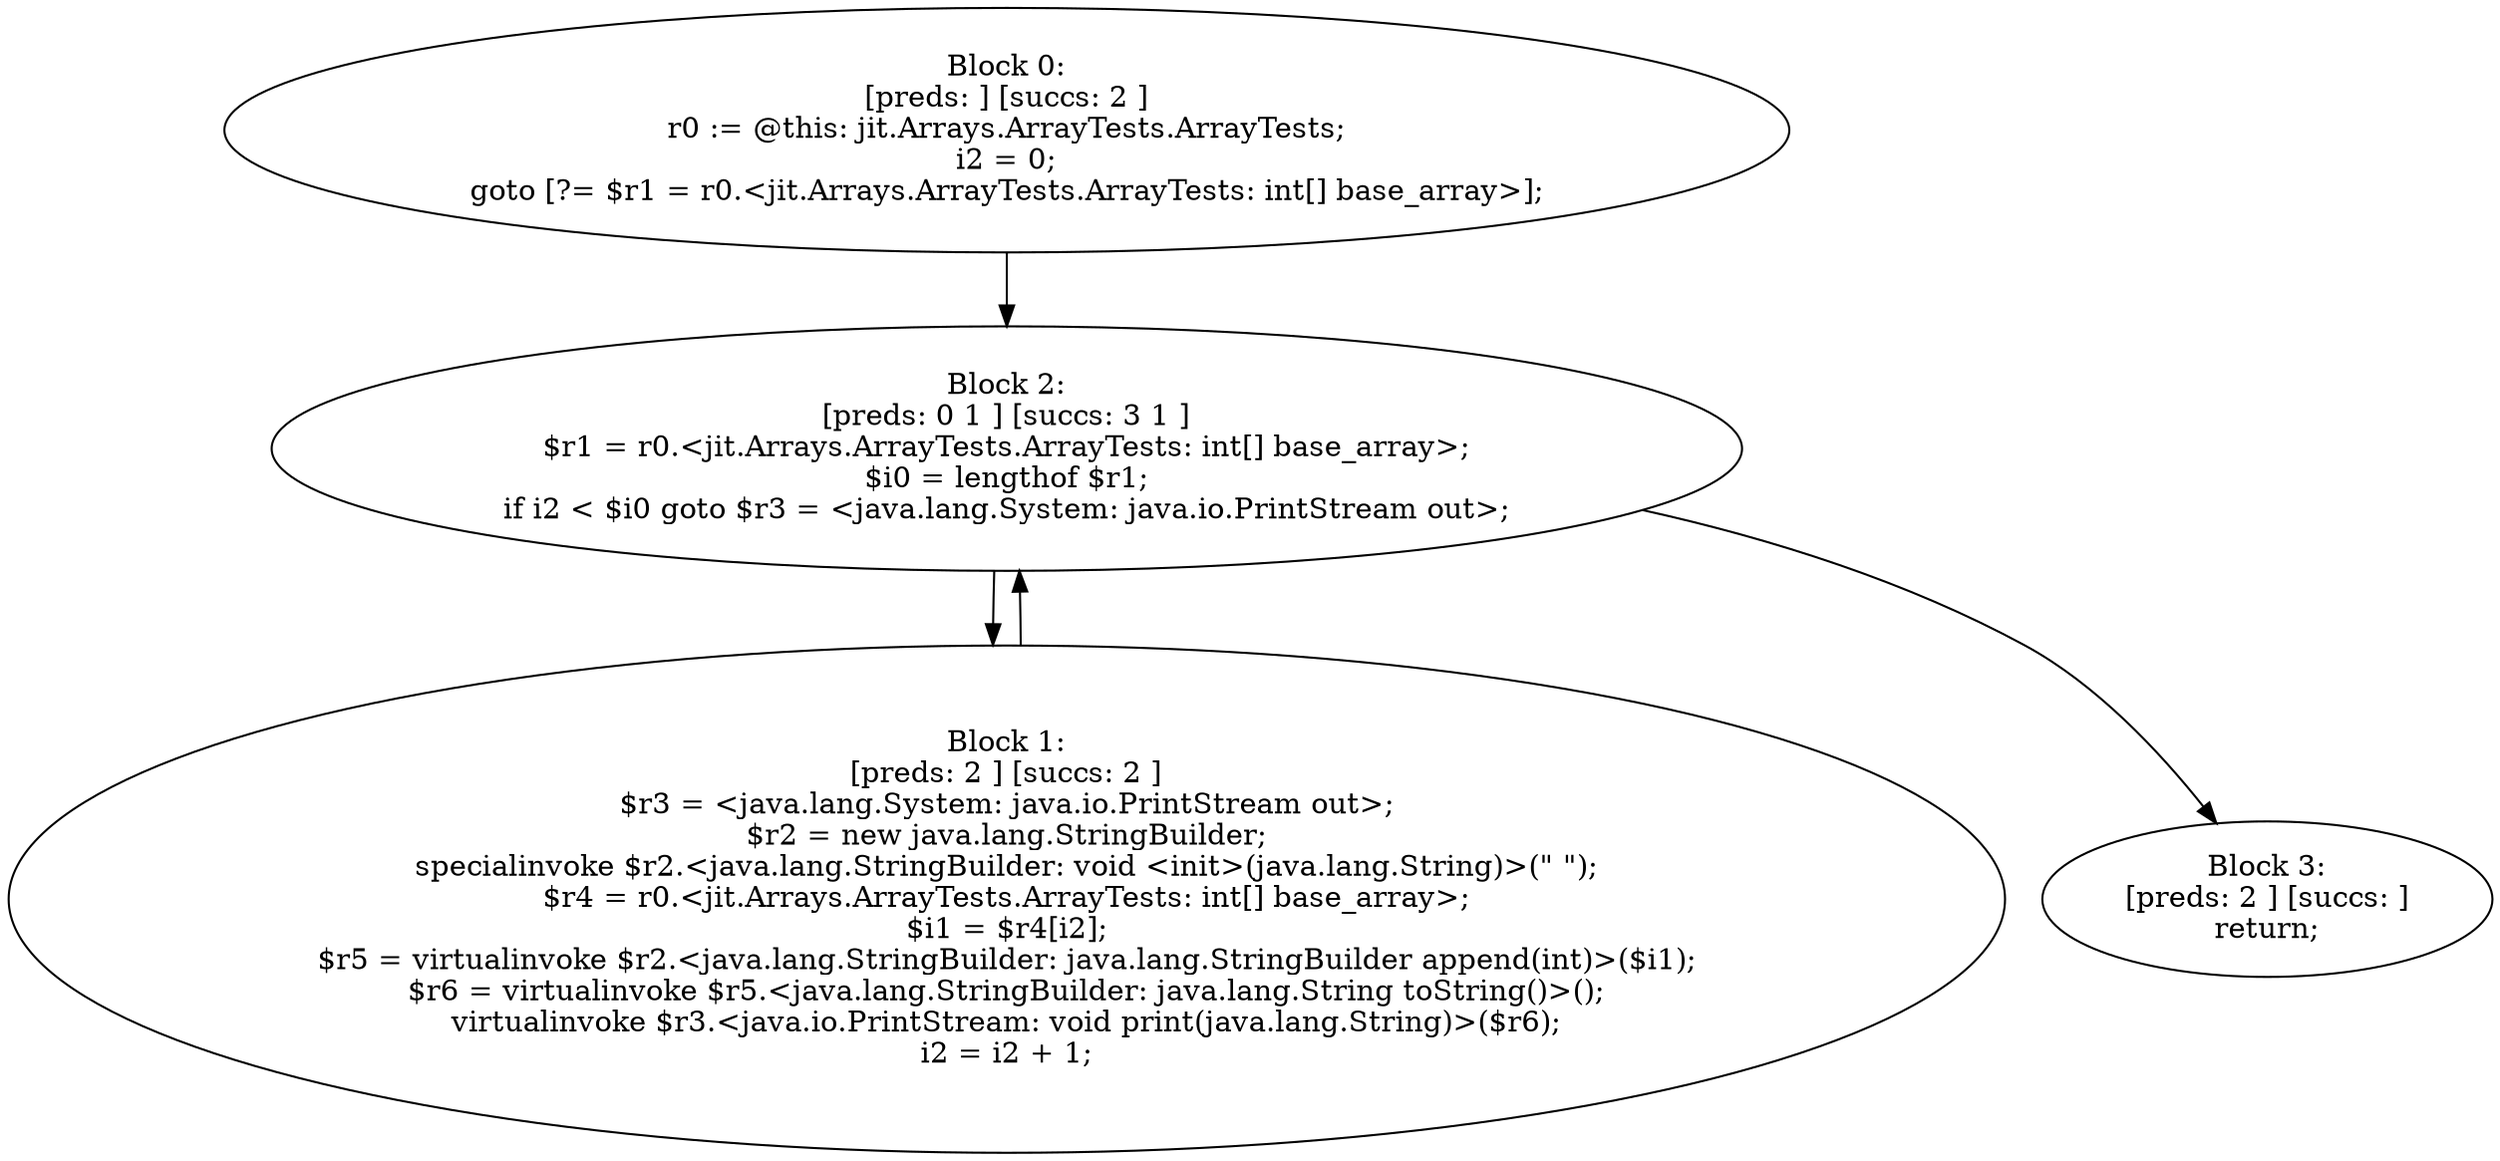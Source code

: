 digraph "unitGraph" {
    "Block 0:
[preds: ] [succs: 2 ]
r0 := @this: jit.Arrays.ArrayTests.ArrayTests;
i2 = 0;
goto [?= $r1 = r0.<jit.Arrays.ArrayTests.ArrayTests: int[] base_array>];
"
    "Block 1:
[preds: 2 ] [succs: 2 ]
$r3 = <java.lang.System: java.io.PrintStream out>;
$r2 = new java.lang.StringBuilder;
specialinvoke $r2.<java.lang.StringBuilder: void <init>(java.lang.String)>(\" \");
$r4 = r0.<jit.Arrays.ArrayTests.ArrayTests: int[] base_array>;
$i1 = $r4[i2];
$r5 = virtualinvoke $r2.<java.lang.StringBuilder: java.lang.StringBuilder append(int)>($i1);
$r6 = virtualinvoke $r5.<java.lang.StringBuilder: java.lang.String toString()>();
virtualinvoke $r3.<java.io.PrintStream: void print(java.lang.String)>($r6);
i2 = i2 + 1;
"
    "Block 2:
[preds: 0 1 ] [succs: 3 1 ]
$r1 = r0.<jit.Arrays.ArrayTests.ArrayTests: int[] base_array>;
$i0 = lengthof $r1;
if i2 < $i0 goto $r3 = <java.lang.System: java.io.PrintStream out>;
"
    "Block 3:
[preds: 2 ] [succs: ]
return;
"
    "Block 0:
[preds: ] [succs: 2 ]
r0 := @this: jit.Arrays.ArrayTests.ArrayTests;
i2 = 0;
goto [?= $r1 = r0.<jit.Arrays.ArrayTests.ArrayTests: int[] base_array>];
"->"Block 2:
[preds: 0 1 ] [succs: 3 1 ]
$r1 = r0.<jit.Arrays.ArrayTests.ArrayTests: int[] base_array>;
$i0 = lengthof $r1;
if i2 < $i0 goto $r3 = <java.lang.System: java.io.PrintStream out>;
";
    "Block 1:
[preds: 2 ] [succs: 2 ]
$r3 = <java.lang.System: java.io.PrintStream out>;
$r2 = new java.lang.StringBuilder;
specialinvoke $r2.<java.lang.StringBuilder: void <init>(java.lang.String)>(\" \");
$r4 = r0.<jit.Arrays.ArrayTests.ArrayTests: int[] base_array>;
$i1 = $r4[i2];
$r5 = virtualinvoke $r2.<java.lang.StringBuilder: java.lang.StringBuilder append(int)>($i1);
$r6 = virtualinvoke $r5.<java.lang.StringBuilder: java.lang.String toString()>();
virtualinvoke $r3.<java.io.PrintStream: void print(java.lang.String)>($r6);
i2 = i2 + 1;
"->"Block 2:
[preds: 0 1 ] [succs: 3 1 ]
$r1 = r0.<jit.Arrays.ArrayTests.ArrayTests: int[] base_array>;
$i0 = lengthof $r1;
if i2 < $i0 goto $r3 = <java.lang.System: java.io.PrintStream out>;
";
    "Block 2:
[preds: 0 1 ] [succs: 3 1 ]
$r1 = r0.<jit.Arrays.ArrayTests.ArrayTests: int[] base_array>;
$i0 = lengthof $r1;
if i2 < $i0 goto $r3 = <java.lang.System: java.io.PrintStream out>;
"->"Block 3:
[preds: 2 ] [succs: ]
return;
";
    "Block 2:
[preds: 0 1 ] [succs: 3 1 ]
$r1 = r0.<jit.Arrays.ArrayTests.ArrayTests: int[] base_array>;
$i0 = lengthof $r1;
if i2 < $i0 goto $r3 = <java.lang.System: java.io.PrintStream out>;
"->"Block 1:
[preds: 2 ] [succs: 2 ]
$r3 = <java.lang.System: java.io.PrintStream out>;
$r2 = new java.lang.StringBuilder;
specialinvoke $r2.<java.lang.StringBuilder: void <init>(java.lang.String)>(\" \");
$r4 = r0.<jit.Arrays.ArrayTests.ArrayTests: int[] base_array>;
$i1 = $r4[i2];
$r5 = virtualinvoke $r2.<java.lang.StringBuilder: java.lang.StringBuilder append(int)>($i1);
$r6 = virtualinvoke $r5.<java.lang.StringBuilder: java.lang.String toString()>();
virtualinvoke $r3.<java.io.PrintStream: void print(java.lang.String)>($r6);
i2 = i2 + 1;
";
}

